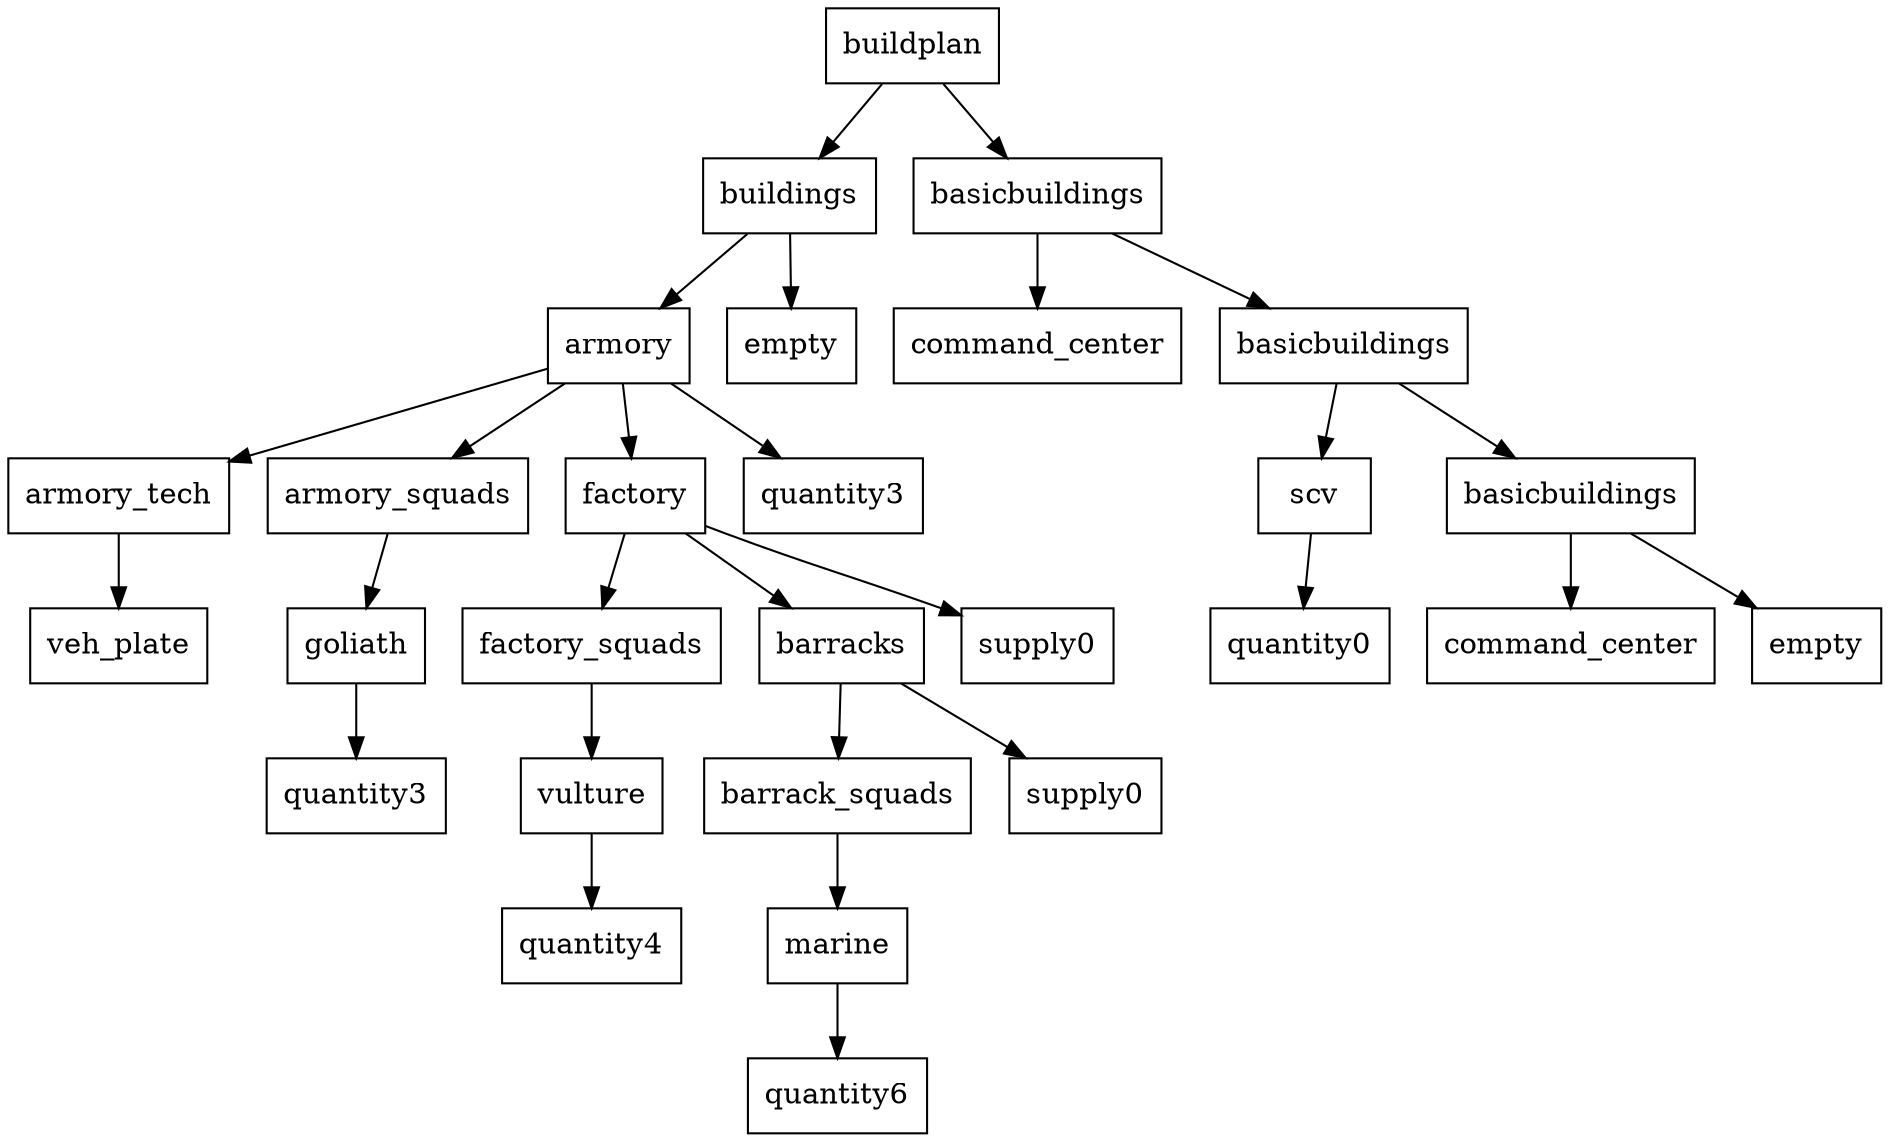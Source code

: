 digraph g {
graph [ordering=out];
node [shape=rectangle];
n[label = "buildplan"];
n0[label = "buildings"];
n00[label = "armory"];
n000[label = "armory_tech"];
n0000[label = "veh_plate"];
n000 -> n0000;
n00 -> n000;
n001[label = "armory_squads"];
n0010[label = "goliath"];
n00100[label = "quantity3"];
n0010 -> n00100;
n001 -> n0010;
n00 -> n001;
n002[label = "factory"];
n0020[label = "factory_squads"];
n00200[label = "vulture"];
n002000[label = "quantity4"];
n00200 -> n002000;
n0020 -> n00200;
n002 -> n0020;
n0021[label = "barracks"];
n00210[label = "barrack_squads"];
n002100[label = "marine"];
n0021000[label = "quantity6"];
n002100 -> n0021000;
n00210 -> n002100;
n0021 -> n00210;
n00211[label = "supply0"];
n0021 -> n00211;
n002 -> n0021;
n0022[label = "supply0"];
n002 -> n0022;
n00 -> n002;
n003[label = "quantity3"];
n00 -> n003;
n0 -> n00;
n01[label = "empty"];
n0 -> n01;
n -> n0;
n1[label = "basicbuildings"];
n10[label = "command_center"];
n1 -> n10;
n11[label = "basicbuildings"];
n110[label = "scv"];
n1100[label = "quantity0"];
n110 -> n1100;
n11 -> n110;
n111[label = "basicbuildings"];
n1110[label = "command_center"];
n111 -> n1110;
n1111[label = "empty"];
n111 -> n1111;
n11 -> n111;
n1 -> n11;
n -> n1;
}

